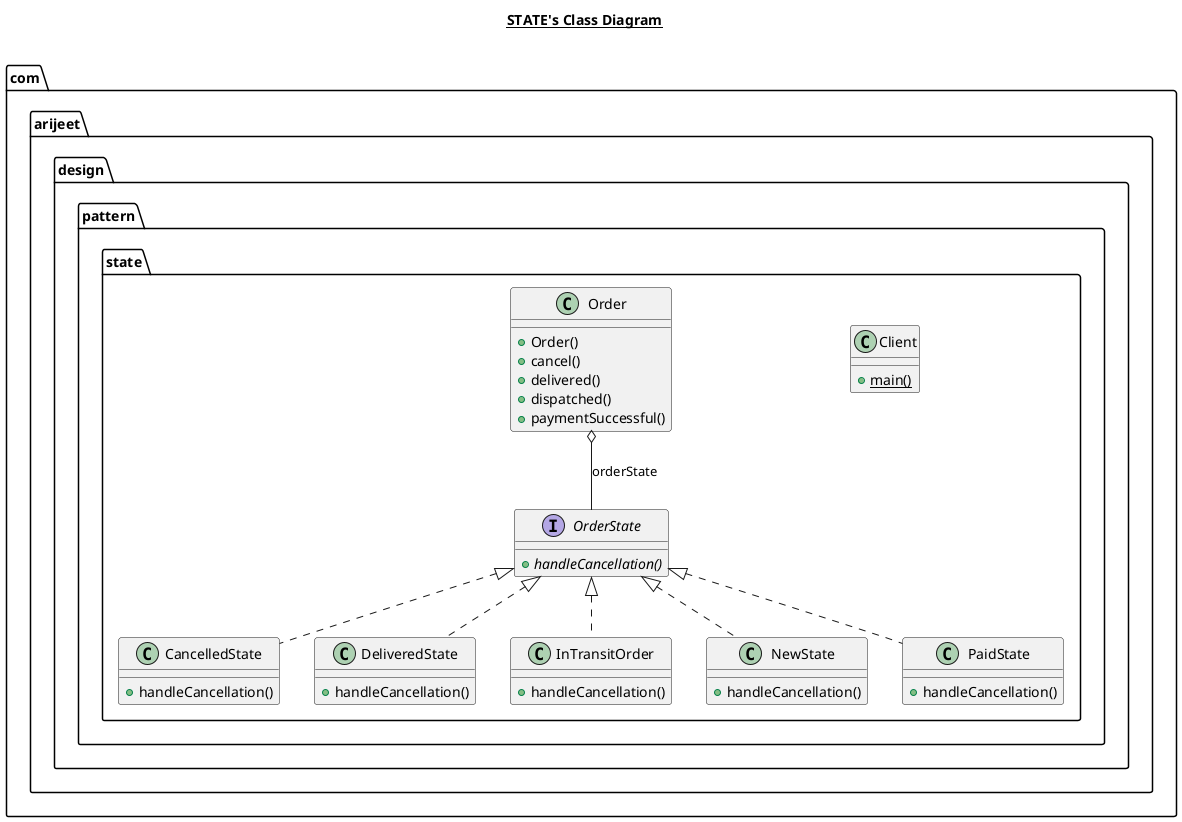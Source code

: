 @startuml

title __STATE's Class Diagram__\n

  namespace com.arijeet.design.pattern.state {
    class com.arijeet.design.pattern.state.CancelledState {
        + handleCancellation()
    }
  }
  

  namespace com.arijeet.design.pattern.state {
    class com.arijeet.design.pattern.state.Client {
        {static} + main()
    }
  }
  

  namespace com.arijeet.design.pattern.state {
    class com.arijeet.design.pattern.state.DeliveredState {
        + handleCancellation()
    }
  }
  

  namespace com.arijeet.design.pattern.state {
    class com.arijeet.design.pattern.state.InTransitOrder {
        + handleCancellation()
    }
  }
  

  namespace com.arijeet.design.pattern.state {
    class com.arijeet.design.pattern.state.NewState {
        + handleCancellation()
    }
  }
  

  namespace com.arijeet.design.pattern.state {
    class com.arijeet.design.pattern.state.Order {
        + Order()
        + cancel()
        + delivered()
        + dispatched()
        + paymentSuccessful()
    }
  }
  

  namespace com.arijeet.design.pattern.state {
    interface com.arijeet.design.pattern.state.OrderState {
        {abstract} + handleCancellation()
    }
  }
  

  namespace com.arijeet.design.pattern.state {
    class com.arijeet.design.pattern.state.PaidState {
        + handleCancellation()
    }
  }
  

  com.arijeet.design.pattern.state.CancelledState .up.|> com.arijeet.design.pattern.state.OrderState
  com.arijeet.design.pattern.state.DeliveredState .up.|> com.arijeet.design.pattern.state.OrderState
  com.arijeet.design.pattern.state.InTransitOrder .up.|> com.arijeet.design.pattern.state.OrderState
  com.arijeet.design.pattern.state.NewState .up.|> com.arijeet.design.pattern.state.OrderState
  com.arijeet.design.pattern.state.Order o-- com.arijeet.design.pattern.state.OrderState : orderState
  com.arijeet.design.pattern.state.PaidState .up.|> com.arijeet.design.pattern.state.OrderState

@enduml

